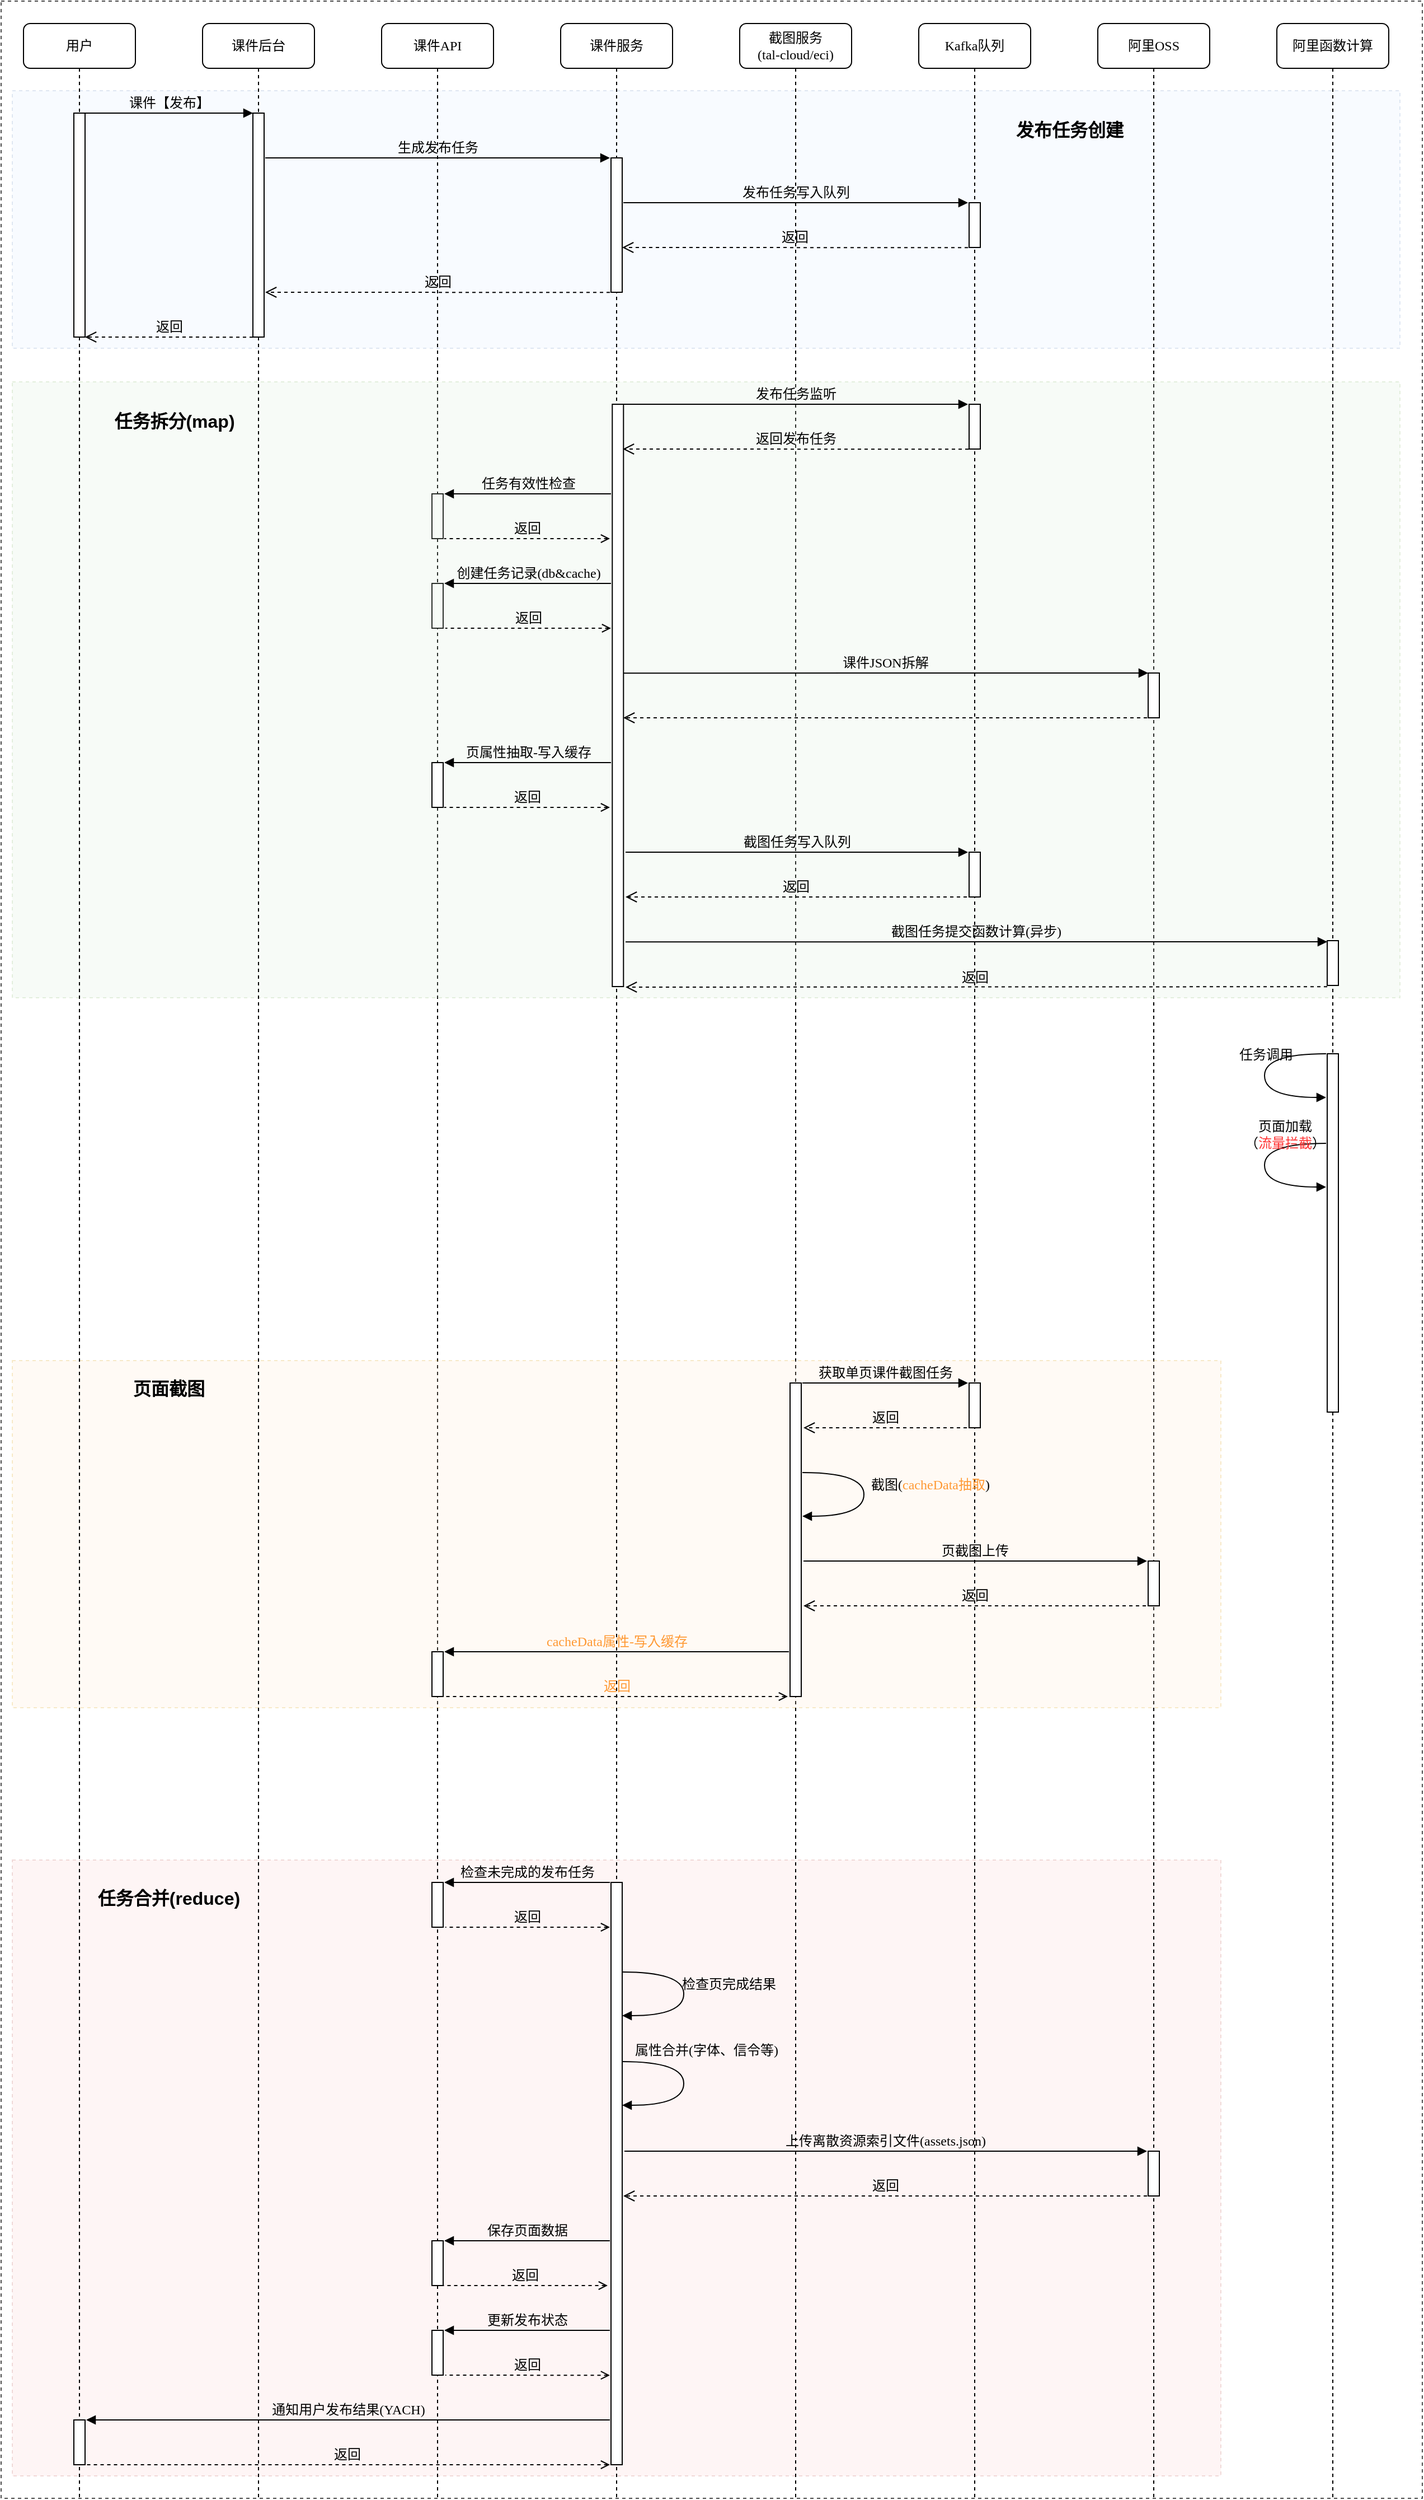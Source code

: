 <mxfile version="24.7.8">
  <diagram name="第 1 页" id="f09VkuWmtvok5BpJ4h2X">
    <mxGraphModel dx="500" dy="295" grid="1" gridSize="10" guides="1" tooltips="1" connect="1" arrows="1" fold="1" page="1" pageScale="1" pageWidth="827" pageHeight="1169" math="0" shadow="0">
      <root>
        <mxCell id="0" />
        <mxCell id="1" parent="0" />
        <mxCell id="bO9yQUU3Ifno4GD42RCJ-1" value="" style="rounded=0;whiteSpace=wrap;html=1;fillColor=none;strokeColor=#000000;dashed=1;opacity=70;" vertex="1" parent="1">
          <mxGeometry x="60" y="60" width="1270" height="2230" as="geometry" />
        </mxCell>
        <mxCell id="bO9yQUU3Ifno4GD42RCJ-2" value="" style="rounded=0;whiteSpace=wrap;html=1;fillColor=#f8cecc;strokeColor=#b85450;opacity=20;dashed=1;" vertex="1" parent="1">
          <mxGeometry x="70" y="1720" width="1080" height="550" as="geometry" />
        </mxCell>
        <mxCell id="bO9yQUU3Ifno4GD42RCJ-4" value="" style="rounded=0;whiteSpace=wrap;html=1;fillColor=#dae8fc;strokeColor=#6c8ebf;opacity=20;dashed=1;" vertex="1" parent="1">
          <mxGeometry x="70" y="140" width="1240" height="230" as="geometry" />
        </mxCell>
        <mxCell id="bO9yQUU3Ifno4GD42RCJ-5" value="截图服务&lt;div&gt;(tal-cloud/eci)&lt;/div&gt;" style="shape=umlLifeline;perimeter=lifelinePerimeter;whiteSpace=wrap;html=1;container=1;collapsible=0;recursiveResize=0;outlineConnect=0;rounded=1;shadow=0;comic=0;labelBackgroundColor=none;strokeWidth=1;fontFamily=Verdana;fontSize=12;align=center;" vertex="1" parent="1">
          <mxGeometry x="720" y="80" width="100" height="2210" as="geometry" />
        </mxCell>
        <mxCell id="bO9yQUU3Ifno4GD42RCJ-6" value="课件API" style="shape=umlLifeline;perimeter=lifelinePerimeter;whiteSpace=wrap;html=1;container=1;collapsible=0;recursiveResize=0;outlineConnect=0;rounded=1;shadow=0;comic=0;labelBackgroundColor=none;strokeWidth=1;fontFamily=Verdana;fontSize=12;align=center;" vertex="1" parent="1">
          <mxGeometry x="400" y="80" width="100" height="2210" as="geometry" />
        </mxCell>
        <mxCell id="bO9yQUU3Ifno4GD42RCJ-7" value="" style="html=1;points=[];perimeter=orthogonalPerimeter;rounded=0;shadow=0;comic=0;labelBackgroundColor=none;strokeWidth=1;fontFamily=Verdana;fontSize=12;align=center;" vertex="1" parent="bO9yQUU3Ifno4GD42RCJ-6">
          <mxGeometry x="45" y="420" width="10" height="40" as="geometry" />
        </mxCell>
        <mxCell id="bO9yQUU3Ifno4GD42RCJ-8" value="生成发布任务" style="html=1;verticalAlign=bottom;endArrow=block;labelBackgroundColor=none;fontFamily=Verdana;fontSize=12;edgeStyle=elbowEdgeStyle;elbow=vertical;" edge="1" parent="bO9yQUU3Ifno4GD42RCJ-6">
          <mxGeometry relative="1" as="geometry">
            <mxPoint x="-104" y="120" as="sourcePoint" />
            <mxPoint x="204" y="120" as="targetPoint" />
          </mxGeometry>
        </mxCell>
        <mxCell id="bO9yQUU3Ifno4GD42RCJ-9" value="" style="html=1;points=[];perimeter=orthogonalPerimeter;rounded=0;shadow=0;comic=0;labelBackgroundColor=none;strokeWidth=1;fontFamily=Verdana;fontSize=12;align=center;" vertex="1" parent="bO9yQUU3Ifno4GD42RCJ-6">
          <mxGeometry x="45" y="500" width="10" height="40" as="geometry" />
        </mxCell>
        <mxCell id="bO9yQUU3Ifno4GD42RCJ-10" value="" style="html=1;points=[];perimeter=orthogonalPerimeter;rounded=0;shadow=0;comic=0;labelBackgroundColor=none;strokeWidth=1;fontFamily=Verdana;fontSize=12;align=center;" vertex="1" parent="bO9yQUU3Ifno4GD42RCJ-6">
          <mxGeometry x="45" y="1660" width="10" height="40" as="geometry" />
        </mxCell>
        <mxCell id="bO9yQUU3Ifno4GD42RCJ-11" value="" style="html=1;points=[];perimeter=orthogonalPerimeter;rounded=0;shadow=0;comic=0;labelBackgroundColor=none;strokeWidth=1;fontFamily=Verdana;fontSize=12;align=center;" vertex="1" parent="bO9yQUU3Ifno4GD42RCJ-6">
          <mxGeometry x="45" y="1980" width="10" height="40" as="geometry" />
        </mxCell>
        <mxCell id="bO9yQUU3Ifno4GD42RCJ-12" value="" style="html=1;points=[];perimeter=orthogonalPerimeter;rounded=0;shadow=0;comic=0;labelBackgroundColor=none;strokeWidth=1;fontFamily=Verdana;fontSize=12;align=center;" vertex="1" parent="bO9yQUU3Ifno4GD42RCJ-6">
          <mxGeometry x="45" y="2060" width="10" height="40" as="geometry" />
        </mxCell>
        <mxCell id="bO9yQUU3Ifno4GD42RCJ-13" value="阿里OSS" style="shape=umlLifeline;perimeter=lifelinePerimeter;whiteSpace=wrap;html=1;container=1;collapsible=0;recursiveResize=0;outlineConnect=0;rounded=1;shadow=0;comic=0;labelBackgroundColor=none;strokeWidth=1;fontFamily=Verdana;fontSize=12;align=center;" vertex="1" parent="1">
          <mxGeometry x="1040" y="80" width="100" height="2210" as="geometry" />
        </mxCell>
        <mxCell id="bO9yQUU3Ifno4GD42RCJ-14" value="" style="rounded=0;whiteSpace=wrap;html=1;fillColor=#ffe6cc;strokeColor=#d79b00;opacity=20;dashed=1;" vertex="1" parent="bO9yQUU3Ifno4GD42RCJ-13">
          <mxGeometry x="-970" y="1194" width="1080" height="310" as="geometry" />
        </mxCell>
        <mxCell id="bO9yQUU3Ifno4GD42RCJ-15" value="" style="rounded=0;whiteSpace=wrap;html=1;fillColor=#d5e8d4;strokeColor=#82b366;opacity=20;dashed=1;" vertex="1" parent="bO9yQUU3Ifno4GD42RCJ-13">
          <mxGeometry x="-970" y="320" width="1240" height="550" as="geometry" />
        </mxCell>
        <mxCell id="bO9yQUU3Ifno4GD42RCJ-16" value="" style="html=1;points=[];perimeter=orthogonalPerimeter;rounded=0;shadow=0;comic=0;labelBackgroundColor=none;strokeWidth=1;fontFamily=Verdana;fontSize=12;align=center;" vertex="1" parent="bO9yQUU3Ifno4GD42RCJ-13">
          <mxGeometry x="45" y="1900" width="10" height="40" as="geometry" />
        </mxCell>
        <mxCell id="bO9yQUU3Ifno4GD42RCJ-17" value="Kafka队列" style="shape=umlLifeline;perimeter=lifelinePerimeter;whiteSpace=wrap;html=1;container=1;collapsible=0;recursiveResize=0;outlineConnect=0;rounded=1;shadow=0;comic=0;labelBackgroundColor=none;strokeWidth=1;fontFamily=Verdana;fontSize=12;align=center;" vertex="1" parent="1">
          <mxGeometry x="880" y="80" width="100" height="2210" as="geometry" />
        </mxCell>
        <mxCell id="bO9yQUU3Ifno4GD42RCJ-18" value="" style="html=1;points=[];perimeter=orthogonalPerimeter;rounded=0;shadow=0;comic=0;labelBackgroundColor=none;strokeWidth=1;fontFamily=Verdana;fontSize=12;align=center;" vertex="1" parent="bO9yQUU3Ifno4GD42RCJ-17">
          <mxGeometry x="45" y="160" width="10" height="40" as="geometry" />
        </mxCell>
        <mxCell id="bO9yQUU3Ifno4GD42RCJ-19" value="返回" style="html=1;verticalAlign=bottom;endArrow=open;dashed=1;endSize=8;labelBackgroundColor=none;fontFamily=Verdana;fontSize=12;edgeStyle=elbowEdgeStyle;elbow=vertical;" edge="1" parent="bO9yQUU3Ifno4GD42RCJ-17">
          <mxGeometry x="0.003" relative="1" as="geometry">
            <mxPoint x="-265" y="200" as="targetPoint" />
            <Array as="points" />
            <mxPoint x="44" y="200.13" as="sourcePoint" />
            <mxPoint as="offset" />
          </mxGeometry>
        </mxCell>
        <mxCell id="bO9yQUU3Ifno4GD42RCJ-20" value="" style="html=1;points=[];perimeter=orthogonalPerimeter;rounded=0;shadow=0;comic=0;labelBackgroundColor=none;strokeWidth=1;fontFamily=Verdana;fontSize=12;align=center;" vertex="1" parent="bO9yQUU3Ifno4GD42RCJ-17">
          <mxGeometry x="45" y="340" width="10" height="40" as="geometry" />
        </mxCell>
        <mxCell id="bO9yQUU3Ifno4GD42RCJ-21" value="" style="html=1;points=[];perimeter=orthogonalPerimeter;rounded=0;shadow=0;comic=0;labelBackgroundColor=none;strokeWidth=1;fontFamily=Verdana;fontSize=12;align=center;" vertex="1" parent="bO9yQUU3Ifno4GD42RCJ-17">
          <mxGeometry x="205" y="580" width="10" height="40" as="geometry" />
        </mxCell>
        <mxCell id="bO9yQUU3Ifno4GD42RCJ-22" value="" style="html=1;points=[];perimeter=orthogonalPerimeter;rounded=0;shadow=0;comic=0;labelBackgroundColor=none;strokeWidth=1;fontFamily=Verdana;fontSize=12;align=center;" vertex="1" parent="bO9yQUU3Ifno4GD42RCJ-17">
          <mxGeometry x="45" y="740" width="10" height="40" as="geometry" />
        </mxCell>
        <mxCell id="bO9yQUU3Ifno4GD42RCJ-24" value="" style="html=1;points=[];perimeter=orthogonalPerimeter;rounded=0;shadow=0;comic=0;labelBackgroundColor=none;strokeWidth=1;fontFamily=Verdana;fontSize=12;align=center;" vertex="1" parent="bO9yQUU3Ifno4GD42RCJ-17">
          <mxGeometry x="-435" y="660" width="10" height="40" as="geometry" />
        </mxCell>
        <mxCell id="bO9yQUU3Ifno4GD42RCJ-25" value="截图任务写入队列" style="html=1;verticalAlign=bottom;endArrow=block;labelBackgroundColor=none;fontFamily=Verdana;fontSize=12;edgeStyle=elbowEdgeStyle;elbow=vertical;" edge="1" parent="bO9yQUU3Ifno4GD42RCJ-17">
          <mxGeometry relative="1" as="geometry">
            <mxPoint x="-262" y="740" as="sourcePoint" />
            <mxPoint x="44" y="740" as="targetPoint" />
          </mxGeometry>
        </mxCell>
        <mxCell id="bO9yQUU3Ifno4GD42RCJ-26" value="返回" style="html=1;verticalAlign=bottom;endArrow=open;dashed=1;endSize=8;labelBackgroundColor=none;fontFamily=Verdana;fontSize=12;edgeStyle=elbowEdgeStyle;elbow=vertical;" edge="1" parent="bO9yQUU3Ifno4GD42RCJ-17">
          <mxGeometry x="0.003" relative="1" as="geometry">
            <mxPoint x="-262" y="780" as="targetPoint" />
            <Array as="points" />
            <mxPoint x="43" y="780" as="sourcePoint" />
            <mxPoint as="offset" />
          </mxGeometry>
        </mxCell>
        <mxCell id="bO9yQUU3Ifno4GD42RCJ-27" value="课件JSON拆解" style="html=1;verticalAlign=bottom;endArrow=block;labelBackgroundColor=none;fontFamily=Verdana;fontSize=12;edgeStyle=elbowEdgeStyle;elbow=vertical;" edge="1" parent="bO9yQUU3Ifno4GD42RCJ-17">
          <mxGeometry relative="1" as="geometry">
            <mxPoint x="-264" y="580.11" as="sourcePoint" />
            <mxPoint x="205" y="580" as="targetPoint" />
          </mxGeometry>
        </mxCell>
        <mxCell id="bO9yQUU3Ifno4GD42RCJ-28" value="" style="html=1;verticalAlign=bottom;endArrow=open;dashed=1;endSize=8;labelBackgroundColor=none;fontFamily=Verdana;fontSize=12;edgeStyle=elbowEdgeStyle;elbow=vertical;" edge="1" parent="bO9yQUU3Ifno4GD42RCJ-17">
          <mxGeometry x="0.003" relative="1" as="geometry">
            <mxPoint x="-264" y="620" as="targetPoint" />
            <Array as="points" />
            <mxPoint x="204" y="620" as="sourcePoint" />
            <mxPoint as="offset" />
          </mxGeometry>
        </mxCell>
        <mxCell id="bO9yQUU3Ifno4GD42RCJ-29" value="页属性抽取-写入缓存" style="html=1;verticalAlign=bottom;endArrow=none;labelBackgroundColor=none;fontFamily=Verdana;fontSize=12;edgeStyle=elbowEdgeStyle;elbow=vertical;entryX=-0.209;entryY=0;entryDx=0;entryDy=0;entryPerimeter=0;startArrow=block;startFill=1;endFill=0;" edge="1" parent="bO9yQUU3Ifno4GD42RCJ-17">
          <mxGeometry x="-0.002" relative="1" as="geometry">
            <mxPoint x="-424" y="660" as="sourcePoint" />
            <Array as="points">
              <mxPoint x="-367.5" y="660" />
              <mxPoint x="-357.5" y="720" />
              <mxPoint x="-317.5" y="730" />
              <mxPoint x="-337.5" y="690" />
              <mxPoint x="-417.5" y="580" />
            </Array>
            <mxPoint x="-275" y="660" as="targetPoint" />
            <mxPoint as="offset" />
          </mxGeometry>
        </mxCell>
        <mxCell id="bO9yQUU3Ifno4GD42RCJ-30" value="返回" style="html=1;verticalAlign=bottom;endArrow=none;dashed=1;endSize=8;labelBackgroundColor=none;fontFamily=Verdana;fontSize=12;edgeStyle=elbowEdgeStyle;elbow=vertical;startArrow=open;startFill=0;endFill=0;" edge="1" parent="bO9yQUU3Ifno4GD42RCJ-17">
          <mxGeometry x="0.003" relative="1" as="geometry">
            <mxPoint x="-424" y="700" as="targetPoint" />
            <Array as="points" />
            <mxPoint x="-276" y="700" as="sourcePoint" />
            <mxPoint as="offset" />
          </mxGeometry>
        </mxCell>
        <mxCell id="bO9yQUU3Ifno4GD42RCJ-31" value="截图任务提交函数计算(异步)" style="html=1;verticalAlign=bottom;endArrow=block;labelBackgroundColor=none;fontFamily=Verdana;fontSize=12;edgeStyle=elbowEdgeStyle;elbow=vertical;" edge="1" parent="bO9yQUU3Ifno4GD42RCJ-17">
          <mxGeometry relative="1" as="geometry">
            <mxPoint x="-262" y="820.11" as="sourcePoint" />
            <mxPoint x="365" y="820" as="targetPoint" />
          </mxGeometry>
        </mxCell>
        <mxCell id="bO9yQUU3Ifno4GD42RCJ-32" value="返回" style="html=1;verticalAlign=bottom;endArrow=open;dashed=1;endSize=8;labelBackgroundColor=none;fontFamily=Verdana;fontSize=12;edgeStyle=elbowEdgeStyle;elbow=vertical;" edge="1" parent="bO9yQUU3Ifno4GD42RCJ-17">
          <mxGeometry x="0.003" relative="1" as="geometry">
            <mxPoint x="-262" y="861" as="targetPoint" />
            <Array as="points" />
            <mxPoint x="365" y="860.11" as="sourcePoint" />
            <mxPoint as="offset" />
          </mxGeometry>
        </mxCell>
        <mxCell id="bO9yQUU3Ifno4GD42RCJ-33" value="" style="html=1;points=[];perimeter=orthogonalPerimeter;rounded=0;shadow=0;comic=0;labelBackgroundColor=none;strokeWidth=1;fontFamily=Verdana;fontSize=12;align=center;" vertex="1" parent="bO9yQUU3Ifno4GD42RCJ-17">
          <mxGeometry x="45" y="1214" width="10" height="40" as="geometry" />
        </mxCell>
        <mxCell id="bO9yQUU3Ifno4GD42RCJ-34" value="" style="html=1;points=[];perimeter=orthogonalPerimeter;rounded=0;shadow=0;comic=0;labelBackgroundColor=none;strokeWidth=1;fontFamily=Verdana;fontSize=12;align=center;" vertex="1" parent="bO9yQUU3Ifno4GD42RCJ-17">
          <mxGeometry x="205" y="1373" width="10" height="40" as="geometry" />
        </mxCell>
        <mxCell id="bO9yQUU3Ifno4GD42RCJ-35" value="" style="html=1;points=[];perimeter=orthogonalPerimeter;rounded=0;shadow=0;comic=0;labelBackgroundColor=none;strokeWidth=1;fontFamily=Verdana;fontSize=12;align=center;" vertex="1" parent="bO9yQUU3Ifno4GD42RCJ-17">
          <mxGeometry x="-435" y="1454" width="10" height="40" as="geometry" />
        </mxCell>
        <mxCell id="bO9yQUU3Ifno4GD42RCJ-36" value="" style="html=1;points=[];perimeter=orthogonalPerimeter;rounded=0;shadow=0;comic=0;labelBackgroundColor=none;strokeWidth=1;fontFamily=Verdana;fontSize=12;align=center;" vertex="1" parent="bO9yQUU3Ifno4GD42RCJ-17">
          <mxGeometry x="-115" y="1214" width="10" height="280" as="geometry" />
        </mxCell>
        <mxCell id="bO9yQUU3Ifno4GD42RCJ-37" value="获取单页课件截图任务" style="html=1;verticalAlign=bottom;endArrow=block;labelBackgroundColor=none;fontFamily=Verdana;fontSize=12;edgeStyle=elbowEdgeStyle;elbow=vertical;" edge="1" parent="bO9yQUU3Ifno4GD42RCJ-17">
          <mxGeometry x="-0.002" relative="1" as="geometry">
            <mxPoint x="-104" y="1214" as="sourcePoint" />
            <Array as="points">
              <mxPoint x="-49" y="1214" />
              <mxPoint x="-39" y="1274" />
              <mxPoint x="1" y="1284" />
              <mxPoint x="-19" y="1244" />
              <mxPoint x="-99" y="1134" />
            </Array>
            <mxPoint x="44" y="1214" as="targetPoint" />
            <mxPoint as="offset" />
          </mxGeometry>
        </mxCell>
        <mxCell id="bO9yQUU3Ifno4GD42RCJ-38" value="返回" style="html=1;verticalAlign=bottom;endArrow=open;dashed=1;endSize=8;labelBackgroundColor=none;fontFamily=Verdana;fontSize=12;edgeStyle=elbowEdgeStyle;elbow=vertical;" edge="1" parent="bO9yQUU3Ifno4GD42RCJ-17">
          <mxGeometry x="0.003" relative="1" as="geometry">
            <mxPoint x="-103" y="1254" as="targetPoint" />
            <Array as="points" />
            <mxPoint x="43" y="1254" as="sourcePoint" />
            <mxPoint as="offset" />
          </mxGeometry>
        </mxCell>
        <mxCell id="bO9yQUU3Ifno4GD42RCJ-39" value="截图(&lt;font color=&quot;#ff9933&quot;&gt;cacheData抽取&lt;/font&gt;)" style="html=1;verticalAlign=bottom;endArrow=block;labelBackgroundColor=none;fontFamily=Verdana;fontSize=12;elbow=vertical;edgeStyle=orthogonalEdgeStyle;curved=1;exitX=1.038;exitY=0.345;exitPerimeter=0;entryX=1.027;entryY=0.831;entryDx=0;entryDy=0;entryPerimeter=0;" edge="1" parent="bO9yQUU3Ifno4GD42RCJ-17">
          <mxGeometry x="0.007" y="59" relative="1" as="geometry">
            <mxPoint x="-104" y="1294" as="sourcePoint" />
            <mxPoint x="-104" y="1333" as="targetPoint" />
            <Array as="points">
              <mxPoint x="-49" y="1294" />
              <mxPoint x="-49" y="1333" />
            </Array>
            <mxPoint as="offset" />
          </mxGeometry>
        </mxCell>
        <mxCell id="bO9yQUU3Ifno4GD42RCJ-40" value="页截图上传" style="html=1;verticalAlign=bottom;endArrow=block;labelBackgroundColor=none;fontFamily=Verdana;fontSize=12;edgeStyle=elbowEdgeStyle;elbow=vertical;" edge="1" parent="bO9yQUU3Ifno4GD42RCJ-17">
          <mxGeometry x="-0.002" relative="1" as="geometry">
            <mxPoint x="-103" y="1373" as="sourcePoint" />
            <Array as="points">
              <mxPoint x="-49.5" y="1373" />
              <mxPoint x="-39.5" y="1433" />
              <mxPoint x="0.5" y="1443" />
              <mxPoint x="-19.5" y="1403" />
              <mxPoint x="-99.5" y="1293" />
            </Array>
            <mxPoint x="204" y="1373" as="targetPoint" />
            <mxPoint as="offset" />
          </mxGeometry>
        </mxCell>
        <mxCell id="bO9yQUU3Ifno4GD42RCJ-41" value="返回" style="html=1;verticalAlign=bottom;endArrow=open;dashed=1;endSize=8;labelBackgroundColor=none;fontFamily=Verdana;fontSize=12;edgeStyle=elbowEdgeStyle;elbow=vertical;" edge="1" parent="bO9yQUU3Ifno4GD42RCJ-17">
          <mxGeometry x="0.003" relative="1" as="geometry">
            <mxPoint x="-103" y="1413" as="targetPoint" />
            <Array as="points" />
            <mxPoint x="203" y="1413" as="sourcePoint" />
            <mxPoint as="offset" />
          </mxGeometry>
        </mxCell>
        <mxCell id="bO9yQUU3Ifno4GD42RCJ-42" value="&lt;font color=&quot;#ff9933&quot;&gt;cacheData属性-写入缓存&lt;/font&gt;" style="html=1;verticalAlign=bottom;endArrow=none;labelBackgroundColor=none;fontFamily=Verdana;fontSize=12;edgeStyle=elbowEdgeStyle;elbow=vertical;entryX=-0.209;entryY=0;entryDx=0;entryDy=0;entryPerimeter=0;startArrow=block;startFill=1;endFill=0;" edge="1" parent="bO9yQUU3Ifno4GD42RCJ-17">
          <mxGeometry x="-0.002" relative="1" as="geometry">
            <mxPoint x="-424" y="1454" as="sourcePoint" />
            <Array as="points">
              <mxPoint x="-213.5" y="1454" />
              <mxPoint x="-203.5" y="1514" />
              <mxPoint x="-163.5" y="1524" />
              <mxPoint x="-183.5" y="1484" />
              <mxPoint x="-263.5" y="1374" />
            </Array>
            <mxPoint x="-116" y="1454" as="targetPoint" />
            <mxPoint as="offset" />
          </mxGeometry>
        </mxCell>
        <mxCell id="bO9yQUU3Ifno4GD42RCJ-43" value="&lt;font color=&quot;#ff9933&quot;&gt;返回&lt;/font&gt;" style="html=1;verticalAlign=bottom;endArrow=none;dashed=1;endSize=8;labelBackgroundColor=none;fontFamily=Verdana;fontSize=12;edgeStyle=elbowEdgeStyle;elbow=vertical;startArrow=open;startFill=0;endFill=0;" edge="1" parent="bO9yQUU3Ifno4GD42RCJ-17">
          <mxGeometry x="0.003" relative="1" as="geometry">
            <mxPoint x="-423" y="1494" as="targetPoint" />
            <Array as="points" />
            <mxPoint x="-117" y="1494" as="sourcePoint" />
            <mxPoint as="offset" />
          </mxGeometry>
        </mxCell>
        <mxCell id="bO9yQUU3Ifno4GD42RCJ-55" value="课件后台" style="shape=umlLifeline;perimeter=lifelinePerimeter;whiteSpace=wrap;html=1;container=1;collapsible=0;recursiveResize=0;outlineConnect=0;rounded=1;shadow=0;comic=0;labelBackgroundColor=none;strokeWidth=1;fontFamily=Verdana;fontSize=12;align=center;" vertex="1" parent="1">
          <mxGeometry x="240" y="80" width="100" height="2210" as="geometry" />
        </mxCell>
        <mxCell id="bO9yQUU3Ifno4GD42RCJ-56" value="" style="html=1;points=[];perimeter=orthogonalPerimeter;rounded=0;shadow=0;comic=0;labelBackgroundColor=none;strokeWidth=1;fontFamily=Verdana;fontSize=12;align=center;" vertex="1" parent="bO9yQUU3Ifno4GD42RCJ-55">
          <mxGeometry x="45" y="80" width="10" height="200" as="geometry" />
        </mxCell>
        <mxCell id="bO9yQUU3Ifno4GD42RCJ-57" value="返回" style="html=1;verticalAlign=bottom;endArrow=open;dashed=1;endSize=8;labelBackgroundColor=none;fontFamily=Verdana;fontSize=12;edgeStyle=elbowEdgeStyle;elbow=vertical;" edge="1" parent="bO9yQUU3Ifno4GD42RCJ-55">
          <mxGeometry relative="1" as="geometry">
            <mxPoint x="-105" y="280.09" as="targetPoint" />
            <Array as="points" />
            <mxPoint x="45" y="280.09" as="sourcePoint" />
            <mxPoint as="offset" />
          </mxGeometry>
        </mxCell>
        <mxCell id="bO9yQUU3Ifno4GD42RCJ-58" value="通知用户发布结果(YACH)" style="html=1;verticalAlign=bottom;endArrow=none;labelBackgroundColor=none;fontFamily=Verdana;fontSize=12;edgeStyle=elbowEdgeStyle;elbow=vertical;startArrow=block;startFill=1;endFill=0;" edge="1" parent="bO9yQUU3Ifno4GD42RCJ-55">
          <mxGeometry x="-0.001" relative="1" as="geometry">
            <mxPoint x="-104" y="2140" as="sourcePoint" />
            <Array as="points">
              <mxPoint x="10" y="2140" />
              <mxPoint x="156.5" y="2210" />
              <mxPoint x="136.5" y="2170" />
              <mxPoint x="56.5" y="2060" />
            </Array>
            <mxPoint x="364" y="2140" as="targetPoint" />
            <mxPoint as="offset" />
          </mxGeometry>
        </mxCell>
        <mxCell id="bO9yQUU3Ifno4GD42RCJ-59" value="页面截图" style="text;html=1;strokeColor=none;fillColor=none;align=center;verticalAlign=middle;whiteSpace=wrap;rounded=0;fontSize=16;fontStyle=1" vertex="1" parent="bO9yQUU3Ifno4GD42RCJ-55">
          <mxGeometry x="-105" y="1204" width="150" height="30" as="geometry" />
        </mxCell>
        <mxCell id="bO9yQUU3Ifno4GD42RCJ-60" value="任务合并(reduce)" style="text;html=1;strokeColor=none;fillColor=none;align=center;verticalAlign=middle;whiteSpace=wrap;rounded=0;fontSize=16;fontStyle=1" vertex="1" parent="bO9yQUU3Ifno4GD42RCJ-55">
          <mxGeometry x="-105" y="1659" width="150" height="30" as="geometry" />
        </mxCell>
        <mxCell id="bO9yQUU3Ifno4GD42RCJ-61" value="课件服务" style="shape=umlLifeline;perimeter=lifelinePerimeter;whiteSpace=wrap;html=1;container=1;collapsible=0;recursiveResize=0;outlineConnect=0;rounded=1;shadow=0;comic=0;labelBackgroundColor=none;strokeWidth=1;fontFamily=Verdana;fontSize=12;align=center;" vertex="1" parent="1">
          <mxGeometry x="560" y="80" width="100" height="2210" as="geometry" />
        </mxCell>
        <mxCell id="bO9yQUU3Ifno4GD42RCJ-62" value="" style="html=1;points=[];perimeter=orthogonalPerimeter;rounded=0;shadow=0;comic=0;labelBackgroundColor=none;strokeWidth=1;fontFamily=Verdana;fontSize=12;align=center;" vertex="1" parent="bO9yQUU3Ifno4GD42RCJ-61">
          <mxGeometry x="46.15" y="340" width="10" height="520" as="geometry" />
        </mxCell>
        <mxCell id="bO9yQUU3Ifno4GD42RCJ-63" value="" style="html=1;points=[];perimeter=orthogonalPerimeter;rounded=0;shadow=0;comic=0;labelBackgroundColor=none;strokeWidth=1;fontFamily=Verdana;fontSize=12;align=center;" vertex="1" parent="bO9yQUU3Ifno4GD42RCJ-61">
          <mxGeometry x="45" y="120" width="10" height="120" as="geometry" />
        </mxCell>
        <mxCell id="bO9yQUU3Ifno4GD42RCJ-64" value="返回" style="html=1;verticalAlign=bottom;endArrow=open;dashed=1;endSize=8;labelBackgroundColor=none;fontFamily=Verdana;fontSize=12;edgeStyle=elbowEdgeStyle;elbow=vertical;" edge="1" parent="bO9yQUU3Ifno4GD42RCJ-61">
          <mxGeometry x="0.003" relative="1" as="geometry">
            <mxPoint x="-264" y="240" as="targetPoint" />
            <Array as="points" />
            <mxPoint x="44" y="240.13" as="sourcePoint" />
            <mxPoint as="offset" />
          </mxGeometry>
        </mxCell>
        <mxCell id="bO9yQUU3Ifno4GD42RCJ-65" value="任务有效性检查" style="html=1;verticalAlign=bottom;endArrow=none;labelBackgroundColor=none;fontFamily=Verdana;fontSize=12;edgeStyle=elbowEdgeStyle;elbow=vertical;entryX=-0.209;entryY=0;entryDx=0;entryDy=0;entryPerimeter=0;startArrow=block;startFill=1;endFill=0;" edge="1" parent="bO9yQUU3Ifno4GD42RCJ-61">
          <mxGeometry x="-0.002" relative="1" as="geometry">
            <mxPoint x="-104" y="420" as="sourcePoint" />
            <Array as="points">
              <mxPoint x="-47.5" y="420" />
              <mxPoint x="-37.5" y="480" />
              <mxPoint x="2.5" y="490" />
              <mxPoint x="-17.5" y="450" />
              <mxPoint x="-97.5" y="340" />
            </Array>
            <mxPoint x="45" y="420" as="targetPoint" />
            <mxPoint as="offset" />
          </mxGeometry>
        </mxCell>
        <mxCell id="bO9yQUU3Ifno4GD42RCJ-66" value="返回" style="html=1;verticalAlign=bottom;endArrow=none;dashed=1;endSize=8;labelBackgroundColor=none;fontFamily=Verdana;fontSize=12;edgeStyle=elbowEdgeStyle;elbow=vertical;startArrow=open;startFill=0;endFill=0;" edge="1" parent="bO9yQUU3Ifno4GD42RCJ-61">
          <mxGeometry x="0.003" relative="1" as="geometry">
            <mxPoint x="-104" y="460" as="targetPoint" />
            <Array as="points" />
            <mxPoint x="44" y="460" as="sourcePoint" />
            <mxPoint as="offset" />
          </mxGeometry>
        </mxCell>
        <mxCell id="bO9yQUU3Ifno4GD42RCJ-67" value="创建任务记录(db&amp;amp;cache)" style="html=1;verticalAlign=bottom;endArrow=none;labelBackgroundColor=none;fontFamily=Verdana;fontSize=12;edgeStyle=elbowEdgeStyle;elbow=vertical;entryX=-0.209;entryY=0;entryDx=0;entryDy=0;entryPerimeter=0;startArrow=block;startFill=1;endFill=0;" edge="1" parent="bO9yQUU3Ifno4GD42RCJ-61">
          <mxGeometry x="-0.002" relative="1" as="geometry">
            <mxPoint x="-104" y="500" as="sourcePoint" />
            <Array as="points">
              <mxPoint x="-47.5" y="500" />
              <mxPoint x="-37.5" y="560" />
              <mxPoint x="2.5" y="570" />
              <mxPoint x="-17.5" y="530" />
              <mxPoint x="-97.5" y="420" />
            </Array>
            <mxPoint x="45" y="500" as="targetPoint" />
            <mxPoint as="offset" />
          </mxGeometry>
        </mxCell>
        <mxCell id="bO9yQUU3Ifno4GD42RCJ-68" value="返回" style="html=1;verticalAlign=bottom;endArrow=none;dashed=1;endSize=8;labelBackgroundColor=none;fontFamily=Verdana;fontSize=12;edgeStyle=elbowEdgeStyle;elbow=vertical;startArrow=open;startFill=0;endFill=0;" edge="1" parent="bO9yQUU3Ifno4GD42RCJ-61">
          <mxGeometry x="0.003" relative="1" as="geometry">
            <mxPoint x="-103" y="540" as="targetPoint" />
            <Array as="points" />
            <mxPoint x="45" y="540" as="sourcePoint" />
            <mxPoint as="offset" />
          </mxGeometry>
        </mxCell>
        <mxCell id="bO9yQUU3Ifno4GD42RCJ-69" value="" style="html=1;points=[];perimeter=orthogonalPerimeter;rounded=0;shadow=0;comic=0;labelBackgroundColor=none;strokeWidth=1;fontFamily=Verdana;fontSize=12;align=center;" vertex="1" parent="bO9yQUU3Ifno4GD42RCJ-61">
          <mxGeometry x="45" y="1660" width="10" height="520" as="geometry" />
        </mxCell>
        <mxCell id="bO9yQUU3Ifno4GD42RCJ-70" value="返回" style="html=1;verticalAlign=bottom;endArrow=none;dashed=1;endSize=8;labelBackgroundColor=none;fontFamily=Verdana;fontSize=12;edgeStyle=elbowEdgeStyle;elbow=vertical;startArrow=open;startFill=0;endFill=0;" edge="1" parent="bO9yQUU3Ifno4GD42RCJ-61">
          <mxGeometry x="0.003" relative="1" as="geometry">
            <mxPoint x="-103" y="1700.12" as="targetPoint" />
            <Array as="points" />
            <mxPoint x="44" y="1700" as="sourcePoint" />
            <mxPoint as="offset" />
          </mxGeometry>
        </mxCell>
        <mxCell id="bO9yQUU3Ifno4GD42RCJ-71" value="属性合并(字体、信令等)" style="html=1;verticalAlign=bottom;endArrow=block;labelBackgroundColor=none;fontFamily=Verdana;fontSize=12;elbow=vertical;edgeStyle=orthogonalEdgeStyle;curved=1;exitX=1.038;exitY=0.345;exitPerimeter=0;entryX=1.027;entryY=0.831;entryDx=0;entryDy=0;entryPerimeter=0;" edge="1" parent="bO9yQUU3Ifno4GD42RCJ-61">
          <mxGeometry x="-0.262" y="20" relative="1" as="geometry">
            <mxPoint x="55" y="1820" as="sourcePoint" />
            <mxPoint x="55" y="1859" as="targetPoint" />
            <Array as="points">
              <mxPoint x="110" y="1820" />
              <mxPoint x="110" y="1859" />
            </Array>
            <mxPoint y="-1" as="offset" />
          </mxGeometry>
        </mxCell>
        <mxCell id="bO9yQUU3Ifno4GD42RCJ-72" value="用户" style="shape=umlLifeline;perimeter=lifelinePerimeter;whiteSpace=wrap;html=1;container=1;collapsible=0;recursiveResize=0;outlineConnect=0;rounded=1;shadow=0;comic=0;labelBackgroundColor=none;strokeWidth=1;fontFamily=Verdana;fontSize=12;align=center;" vertex="1" parent="1">
          <mxGeometry x="80" y="80" width="100" height="2210" as="geometry" />
        </mxCell>
        <mxCell id="bO9yQUU3Ifno4GD42RCJ-73" value="" style="html=1;points=[];perimeter=orthogonalPerimeter;rounded=0;shadow=0;comic=0;labelBackgroundColor=none;strokeWidth=1;fontFamily=Verdana;fontSize=12;align=center;" vertex="1" parent="bO9yQUU3Ifno4GD42RCJ-72">
          <mxGeometry x="45" y="80" width="10" height="200" as="geometry" />
        </mxCell>
        <mxCell id="bO9yQUU3Ifno4GD42RCJ-74" value="" style="html=1;points=[];perimeter=orthogonalPerimeter;rounded=0;shadow=0;comic=0;labelBackgroundColor=none;strokeWidth=1;fontFamily=Verdana;fontSize=12;align=center;" vertex="1" parent="bO9yQUU3Ifno4GD42RCJ-72">
          <mxGeometry x="45" y="2140" width="10" height="40" as="geometry" />
        </mxCell>
        <mxCell id="bO9yQUU3Ifno4GD42RCJ-75" value="课件【发布】" style="html=1;verticalAlign=bottom;endArrow=block;entryX=0;entryY=0;labelBackgroundColor=none;fontFamily=Verdana;fontSize=12;edgeStyle=elbowEdgeStyle;elbow=vertical;" edge="1" parent="1" source="bO9yQUU3Ifno4GD42RCJ-73" target="bO9yQUU3Ifno4GD42RCJ-56">
          <mxGeometry relative="1" as="geometry">
            <mxPoint x="220" y="170" as="sourcePoint" />
          </mxGeometry>
        </mxCell>
        <mxCell id="bO9yQUU3Ifno4GD42RCJ-76" value="发布任务写入队列" style="html=1;verticalAlign=bottom;endArrow=block;labelBackgroundColor=none;fontFamily=Verdana;fontSize=12;edgeStyle=elbowEdgeStyle;elbow=vertical;" edge="1" parent="1">
          <mxGeometry relative="1" as="geometry">
            <mxPoint x="616" y="240" as="sourcePoint" />
            <mxPoint x="924" y="240" as="targetPoint" />
          </mxGeometry>
        </mxCell>
        <mxCell id="bO9yQUU3Ifno4GD42RCJ-77" value="发布任务监听" style="html=1;verticalAlign=bottom;endArrow=block;labelBackgroundColor=none;fontFamily=Verdana;fontSize=12;edgeStyle=elbowEdgeStyle;elbow=vertical;" edge="1" parent="1">
          <mxGeometry relative="1" as="geometry">
            <mxPoint x="616" y="420" as="sourcePoint" />
            <mxPoint x="924" y="420" as="targetPoint" />
          </mxGeometry>
        </mxCell>
        <mxCell id="bO9yQUU3Ifno4GD42RCJ-78" value="返回发布任务" style="html=1;verticalAlign=bottom;endArrow=open;dashed=1;endSize=8;labelBackgroundColor=none;fontFamily=Verdana;fontSize=12;edgeStyle=elbowEdgeStyle;elbow=vertical;" edge="1" parent="1">
          <mxGeometry x="0.003" relative="1" as="geometry">
            <mxPoint x="615.5" y="460" as="targetPoint" />
            <Array as="points" />
            <mxPoint x="924.5" y="460.13" as="sourcePoint" />
            <mxPoint as="offset" />
          </mxGeometry>
        </mxCell>
        <mxCell id="bO9yQUU3Ifno4GD42RCJ-79" value="检查未完成的发布任务" style="html=1;verticalAlign=bottom;endArrow=none;labelBackgroundColor=none;fontFamily=Verdana;fontSize=12;edgeStyle=elbowEdgeStyle;elbow=vertical;startArrow=block;startFill=1;endFill=0;" edge="1" parent="1">
          <mxGeometry x="-0.001" relative="1" as="geometry">
            <mxPoint x="456" y="1740" as="sourcePoint" />
            <Array as="points">
              <mxPoint x="570" y="1740" />
              <mxPoint x="716.5" y="1810" />
              <mxPoint x="696.5" y="1770" />
              <mxPoint x="616.5" y="1660" />
            </Array>
            <mxPoint x="604" y="1740" as="targetPoint" />
            <mxPoint as="offset" />
          </mxGeometry>
        </mxCell>
        <mxCell id="bO9yQUU3Ifno4GD42RCJ-80" value="检查页完成结果" style="html=1;verticalAlign=bottom;endArrow=block;labelBackgroundColor=none;fontFamily=Verdana;fontSize=12;elbow=vertical;edgeStyle=orthogonalEdgeStyle;curved=1;exitX=1.038;exitY=0.345;exitPerimeter=0;entryX=1.027;entryY=0.831;entryDx=0;entryDy=0;entryPerimeter=0;" edge="1" parent="1">
          <mxGeometry x="0.006" y="40" relative="1" as="geometry">
            <mxPoint x="615" y="1820" as="sourcePoint" />
            <mxPoint x="615" y="1859" as="targetPoint" />
            <Array as="points">
              <mxPoint x="670" y="1820" />
              <mxPoint x="670" y="1859" />
            </Array>
            <mxPoint as="offset" />
          </mxGeometry>
        </mxCell>
        <mxCell id="bO9yQUU3Ifno4GD42RCJ-81" value="上传离散资源索引文件(assets.json)" style="html=1;verticalAlign=bottom;endArrow=block;labelBackgroundColor=none;fontFamily=Verdana;fontSize=12;edgeStyle=elbowEdgeStyle;elbow=vertical;" edge="1" parent="1">
          <mxGeometry x="-0.002" relative="1" as="geometry">
            <mxPoint x="617" y="1980" as="sourcePoint" />
            <Array as="points">
              <mxPoint x="670" y="1980" />
              <mxPoint x="680" y="2040" />
              <mxPoint x="720" y="2050" />
              <mxPoint x="700" y="2010" />
              <mxPoint x="620" y="1900" />
            </Array>
            <mxPoint x="1084" y="1980" as="targetPoint" />
            <mxPoint as="offset" />
          </mxGeometry>
        </mxCell>
        <mxCell id="bO9yQUU3Ifno4GD42RCJ-82" value="返回" style="html=1;verticalAlign=bottom;endArrow=open;dashed=1;endSize=8;labelBackgroundColor=none;fontFamily=Verdana;fontSize=12;edgeStyle=elbowEdgeStyle;elbow=vertical;" edge="1" parent="1">
          <mxGeometry x="0.003" relative="1" as="geometry">
            <mxPoint x="616" y="2020" as="targetPoint" />
            <Array as="points" />
            <mxPoint x="1084" y="2020" as="sourcePoint" />
            <mxPoint as="offset" />
          </mxGeometry>
        </mxCell>
        <mxCell id="bO9yQUU3Ifno4GD42RCJ-83" value="返回" style="html=1;verticalAlign=bottom;endArrow=none;dashed=1;endSize=8;labelBackgroundColor=none;fontFamily=Verdana;fontSize=12;edgeStyle=elbowEdgeStyle;elbow=vertical;startArrow=open;startFill=0;endFill=0;" edge="1" parent="1">
          <mxGeometry x="0.003" relative="1" as="geometry">
            <mxPoint x="455" y="2100.12" as="targetPoint" />
            <Array as="points" />
            <mxPoint x="602" y="2100" as="sourcePoint" />
            <mxPoint as="offset" />
          </mxGeometry>
        </mxCell>
        <mxCell id="bO9yQUU3Ifno4GD42RCJ-84" value="保存页面数据" style="html=1;verticalAlign=bottom;endArrow=none;labelBackgroundColor=none;fontFamily=Verdana;fontSize=12;edgeStyle=elbowEdgeStyle;elbow=vertical;startArrow=block;startFill=1;endFill=0;" edge="1" parent="1">
          <mxGeometry x="-0.001" relative="1" as="geometry">
            <mxPoint x="456" y="2060" as="sourcePoint" />
            <Array as="points">
              <mxPoint x="570" y="2060" />
              <mxPoint x="716.5" y="2130" />
              <mxPoint x="696.5" y="2090" />
              <mxPoint x="616.5" y="1980" />
            </Array>
            <mxPoint x="604" y="2060" as="targetPoint" />
            <mxPoint as="offset" />
          </mxGeometry>
        </mxCell>
        <mxCell id="bO9yQUU3Ifno4GD42RCJ-85" value="返回" style="html=1;verticalAlign=bottom;endArrow=none;dashed=1;endSize=8;labelBackgroundColor=none;fontFamily=Verdana;fontSize=12;edgeStyle=elbowEdgeStyle;elbow=vertical;startArrow=open;startFill=0;endFill=0;" edge="1" parent="1">
          <mxGeometry x="0.003" relative="1" as="geometry">
            <mxPoint x="457" y="2180.24" as="targetPoint" />
            <Array as="points" />
            <mxPoint x="604" y="2180.12" as="sourcePoint" />
            <mxPoint as="offset" />
          </mxGeometry>
        </mxCell>
        <mxCell id="bO9yQUU3Ifno4GD42RCJ-86" value="更新发布状态" style="html=1;verticalAlign=bottom;endArrow=none;labelBackgroundColor=none;fontFamily=Verdana;fontSize=12;edgeStyle=elbowEdgeStyle;elbow=vertical;startArrow=block;startFill=1;endFill=0;" edge="1" parent="1">
          <mxGeometry x="-0.001" relative="1" as="geometry">
            <mxPoint x="456" y="2140" as="sourcePoint" />
            <Array as="points">
              <mxPoint x="570" y="2140" />
              <mxPoint x="716.5" y="2210" />
              <mxPoint x="696.5" y="2170" />
              <mxPoint x="616.5" y="2060" />
            </Array>
            <mxPoint x="604" y="2140" as="targetPoint" />
            <mxPoint as="offset" />
          </mxGeometry>
        </mxCell>
        <mxCell id="bO9yQUU3Ifno4GD42RCJ-87" value="返回" style="html=1;verticalAlign=bottom;endArrow=none;dashed=1;endSize=8;labelBackgroundColor=none;fontFamily=Verdana;fontSize=12;edgeStyle=elbowEdgeStyle;elbow=vertical;startArrow=open;startFill=0;endFill=0;" edge="1" parent="1">
          <mxGeometry x="0.003" relative="1" as="geometry">
            <mxPoint x="136" y="2260.12" as="targetPoint" />
            <Array as="points" />
            <mxPoint x="604" y="2260" as="sourcePoint" />
            <mxPoint as="offset" />
          </mxGeometry>
        </mxCell>
        <mxCell id="bO9yQUU3Ifno4GD42RCJ-88" value="发布任务创建" style="text;html=1;strokeColor=none;fillColor=none;align=center;verticalAlign=middle;whiteSpace=wrap;rounded=0;fontSize=16;fontStyle=1" vertex="1" parent="1">
          <mxGeometry x="960" y="160" width="110" height="30" as="geometry" />
        </mxCell>
        <mxCell id="bO9yQUU3Ifno4GD42RCJ-89" value="任务拆分(map)" style="text;html=1;strokeColor=none;fillColor=none;align=center;verticalAlign=middle;whiteSpace=wrap;rounded=0;fontSize=16;fontStyle=1" vertex="1" parent="1">
          <mxGeometry x="140" y="420" width="150" height="30" as="geometry" />
        </mxCell>
        <mxCell id="bO9yQUU3Ifno4GD42RCJ-91" value="阿里函数计算" style="shape=umlLifeline;perimeter=lifelinePerimeter;whiteSpace=wrap;html=1;container=1;collapsible=0;recursiveResize=0;outlineConnect=0;rounded=1;shadow=0;comic=0;labelBackgroundColor=none;strokeWidth=1;fontFamily=Verdana;fontSize=12;align=center;" vertex="1" parent="1">
          <mxGeometry x="1200" y="80" width="100" height="2210" as="geometry" />
        </mxCell>
        <mxCell id="bO9yQUU3Ifno4GD42RCJ-23" value="" style="html=1;points=[];perimeter=orthogonalPerimeter;rounded=0;shadow=0;comic=0;labelBackgroundColor=none;strokeWidth=1;fontFamily=Verdana;fontSize=12;align=center;" vertex="1" parent="bO9yQUU3Ifno4GD42RCJ-91">
          <mxGeometry x="45" y="819" width="10" height="40" as="geometry" />
        </mxCell>
        <mxCell id="bO9yQUU3Ifno4GD42RCJ-95" value="" style="html=1;points=[];perimeter=orthogonalPerimeter;rounded=0;shadow=0;comic=0;labelBackgroundColor=none;strokeWidth=1;fontFamily=Verdana;fontSize=12;align=center;" vertex="1" parent="bO9yQUU3Ifno4GD42RCJ-91">
          <mxGeometry x="45" y="920" width="10" height="320" as="geometry" />
        </mxCell>
        <mxCell id="bO9yQUU3Ifno4GD42RCJ-97" value="页面加载&lt;div&gt;（&lt;font color=&quot;#ff3333&quot;&gt;流量拦截&lt;/font&gt;）&lt;/div&gt;" style="html=1;verticalAlign=bottom;endArrow=block;labelBackgroundColor=none;fontFamily=Verdana;fontSize=12;elbow=vertical;edgeStyle=orthogonalEdgeStyle;curved=1;exitX=1.038;exitY=0.345;exitPerimeter=0;entryX=1.027;entryY=0.831;entryDx=0;entryDy=0;entryPerimeter=0;" edge="1" parent="bO9yQUU3Ifno4GD42RCJ-91">
          <mxGeometry x="-0.128" y="18" relative="1" as="geometry">
            <mxPoint x="44" y="1000" as="sourcePoint" />
            <mxPoint x="44" y="1039" as="targetPoint" />
            <Array as="points">
              <mxPoint x="-11" y="1000" />
              <mxPoint x="-11" y="1039" />
            </Array>
            <mxPoint y="-1" as="offset" />
          </mxGeometry>
        </mxCell>
        <mxCell id="bO9yQUU3Ifno4GD42RCJ-96" value="任务调用" style="html=1;verticalAlign=bottom;endArrow=block;labelBackgroundColor=none;fontFamily=Verdana;fontSize=12;elbow=vertical;edgeStyle=orthogonalEdgeStyle;curved=1;exitX=1.038;exitY=0.345;exitPerimeter=0;entryX=1.027;entryY=0.831;entryDx=0;entryDy=0;entryPerimeter=0;" edge="1" parent="1">
          <mxGeometry x="-0.128" y="1" relative="1" as="geometry">
            <mxPoint x="1244.0" y="1000" as="sourcePoint" />
            <mxPoint x="1244.0" y="1039" as="targetPoint" />
            <Array as="points">
              <mxPoint x="1189.0" y="1000" />
              <mxPoint x="1189.0" y="1039" />
            </Array>
            <mxPoint as="offset" />
          </mxGeometry>
        </mxCell>
      </root>
    </mxGraphModel>
  </diagram>
</mxfile>

